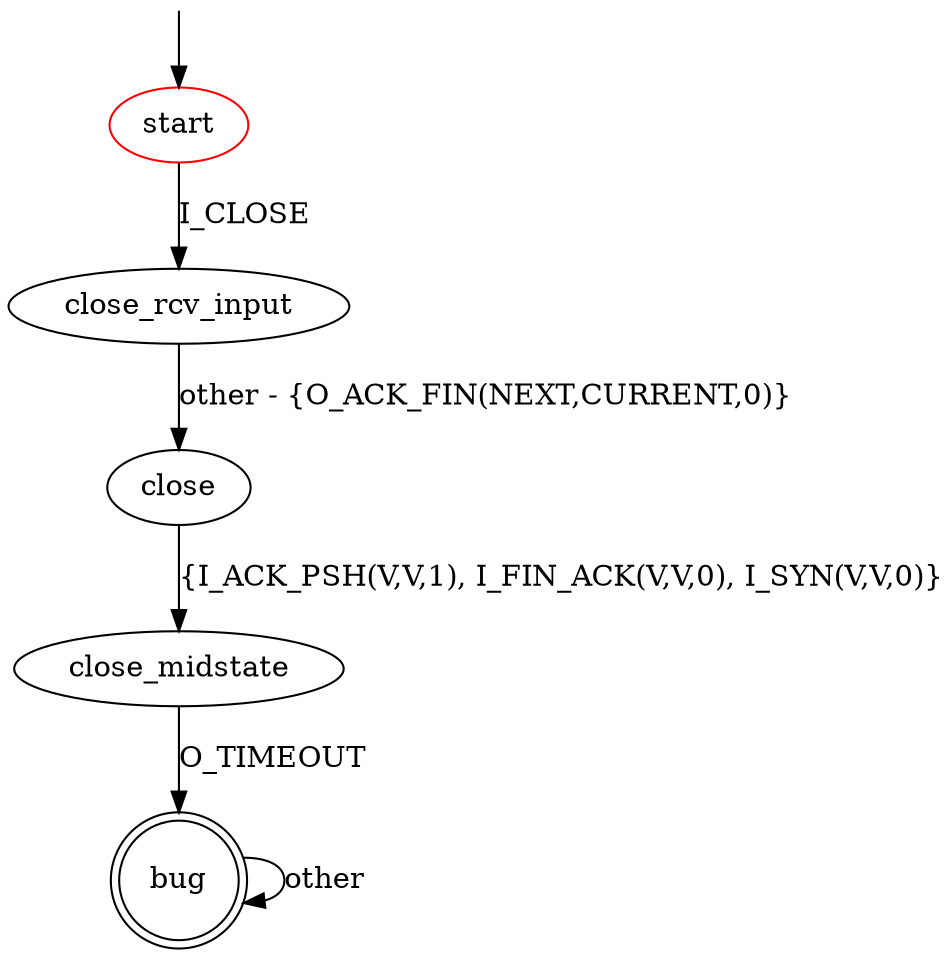 digraph G {
label=""
start [color="red"]
bug [shape="doublecircle"]

start -> close_rcv_input [label="I_CLOSE"]
close_rcv_input -> close [label="other - {O_ACK_FIN(NEXT,CURRENT,0)}"]
close -> close_midstate [label="{I_ACK_PSH(V,V,1), I_FIN_ACK(V,V,0), I_SYN(V,V,0)}"]
close_midstate -> bug [label="O_TIMEOUT"]


bug -> bug [label="other"]

__start0 [label="" shape="none" width="0" height="0"];
__start0 -> start;
}